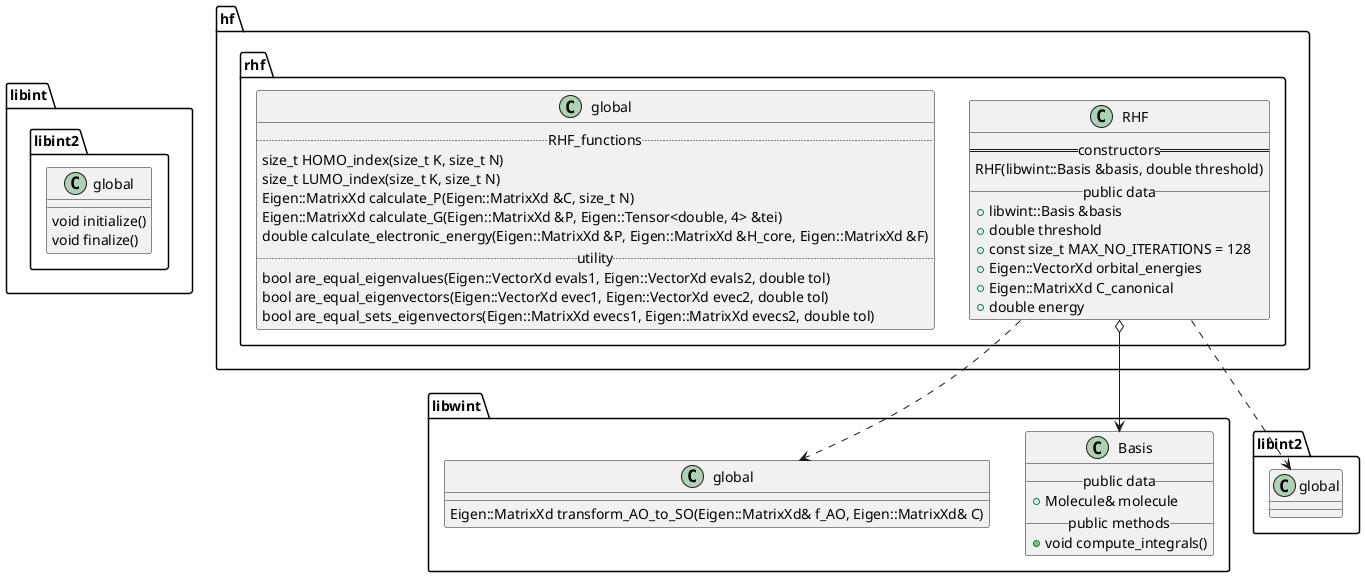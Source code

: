 @startuml


package libint {
    namespace libint2 {
        class global {
            void initialize()
            void finalize()
        }
    }

}




namespace libwint {

    class Basis {
        __ public data __
            + Molecule& molecule
        __ public methods __
            + void compute_integrals()
    }


    class global {
        Eigen::MatrixXd transform_AO_to_SO(Eigen::MatrixXd& f_AO, Eigen::MatrixXd& C)
    }

}


namespace hf {
    namespace rhf {

        class RHF {
            == constructors ==
                RHF(libwint::Basis &basis, double threshold)
            __ public data __
                + libwint::Basis &basis
                + double threshold
                + const size_t MAX_NO_ITERATIONS = 128
                + Eigen::VectorXd orbital_energies
                + Eigen::MatrixXd C_canonical
                + double energy
        }

        class global {
            .. RHF_functions ..
                size_t HOMO_index(size_t K, size_t N)
                size_t LUMO_index(size_t K, size_t N)
                Eigen::MatrixXd calculate_P(Eigen::MatrixXd &C, size_t N)
                Eigen::MatrixXd calculate_G(Eigen::MatrixXd &P, Eigen::Tensor<double, 4> &tei)
                double calculate_electronic_energy(Eigen::MatrixXd &P, Eigen::MatrixXd &H_core, Eigen::MatrixXd &F)
            .. utility ..
                bool are_equal_eigenvalues(Eigen::VectorXd evals1, Eigen::VectorXd evals2, double tol)
                bool are_equal_eigenvectors(Eigen::VectorXd evec1, Eigen::VectorXd evec2, double tol)
                bool are_equal_sets_eigenvectors(Eigen::MatrixXd evecs1, Eigen::MatrixXd evecs2, double tol)
        }

    }
}



hf.rhf.RHF o--> libwint.Basis

hf.rhf.RHF ..> libint2.global
hf.rhf.RHF ..> libwint.global

@enduml